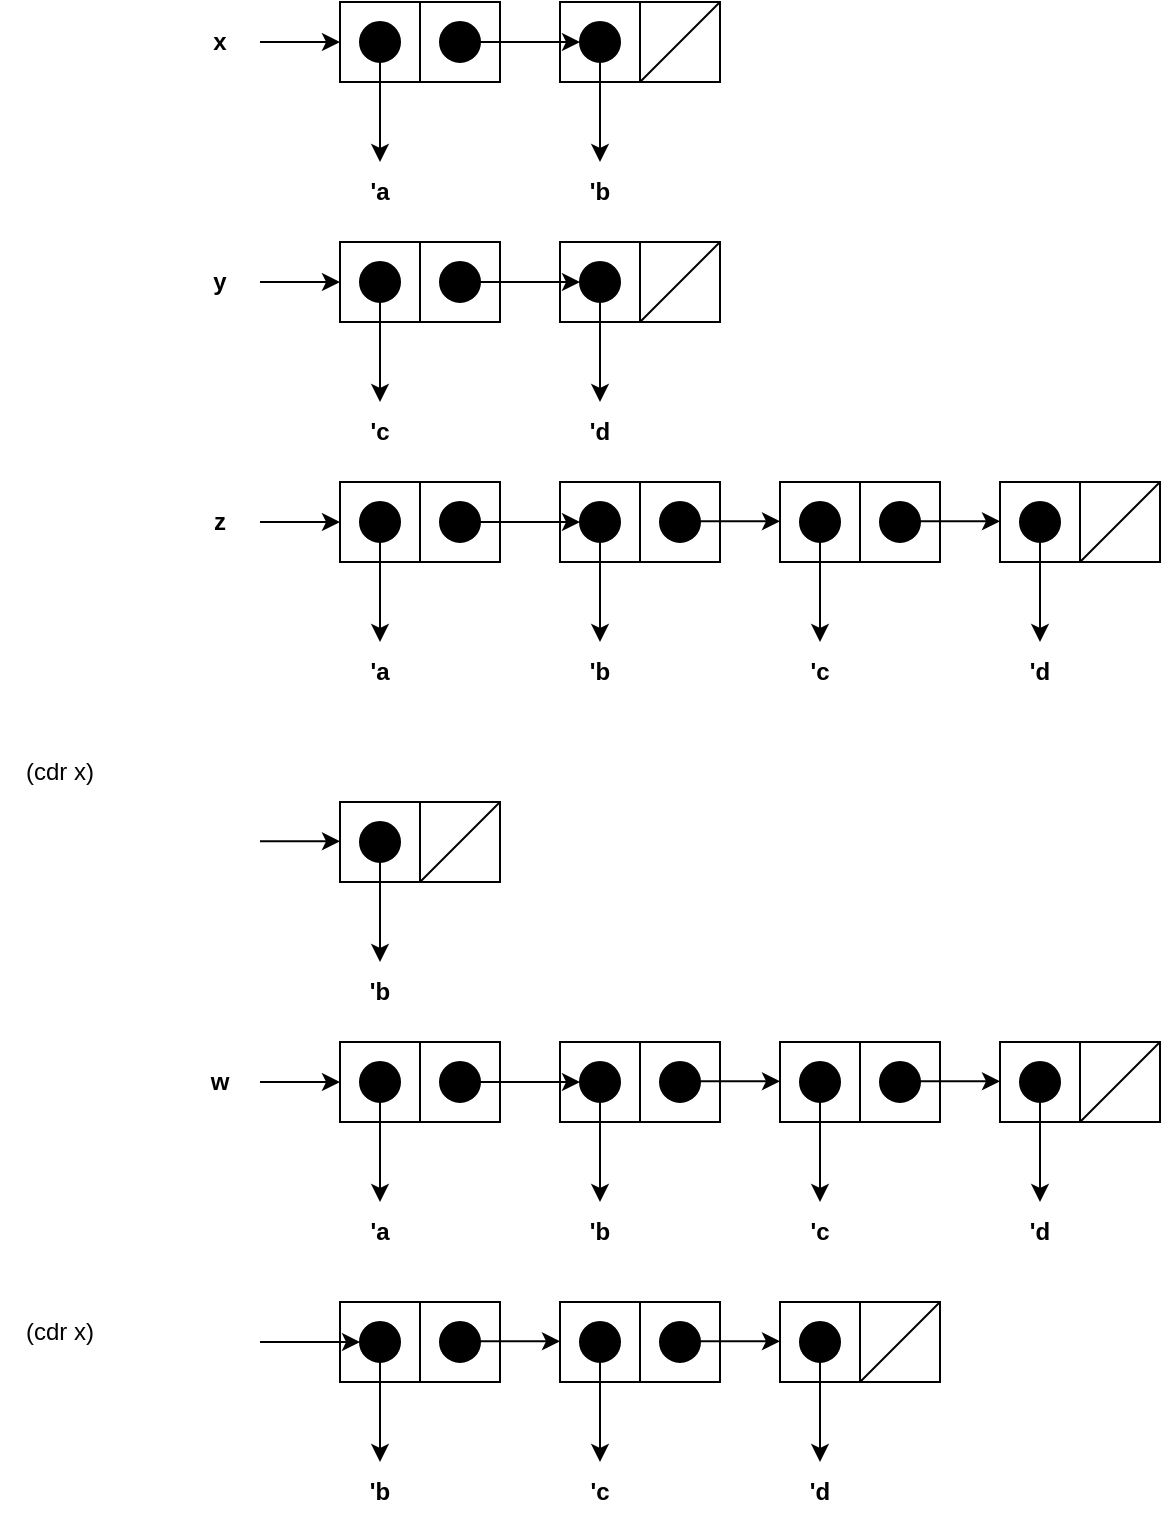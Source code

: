 <mxfile version="20.2.3" type="device"><diagram id="Tv-oYdQ1wU6qQGKBQt0T" name="Page-1"><mxGraphModel dx="702" dy="761" grid="1" gridSize="10" guides="1" tooltips="1" connect="1" arrows="1" fold="1" page="1" pageScale="1" pageWidth="827" pageHeight="1169" math="0" shadow="0"><root><mxCell id="0"/><mxCell id="1" parent="0"/><mxCell id="T-SGaXOJ37_tTPhxC2Xk-292" value="" style="group" parent="1" vertex="1" connectable="0"><mxGeometry x="150" y="280" width="280" height="110" as="geometry"/></mxCell><mxCell id="T-SGaXOJ37_tTPhxC2Xk-293" value="" style="group" parent="T-SGaXOJ37_tTPhxC2Xk-292" vertex="1" connectable="0"><mxGeometry width="210" height="110" as="geometry"/></mxCell><mxCell id="T-SGaXOJ37_tTPhxC2Xk-294" value="" style="group" parent="T-SGaXOJ37_tTPhxC2Xk-293" vertex="1" connectable="0"><mxGeometry x="90" width="80" height="40" as="geometry"/></mxCell><mxCell id="T-SGaXOJ37_tTPhxC2Xk-295" value="" style="rounded=0;whiteSpace=wrap;html=1;fillColor=none;" parent="T-SGaXOJ37_tTPhxC2Xk-294" vertex="1"><mxGeometry width="40" height="40" as="geometry"/></mxCell><mxCell id="T-SGaXOJ37_tTPhxC2Xk-296" value="" style="ellipse;whiteSpace=wrap;html=1;aspect=fixed;fillColor=#000000;" parent="T-SGaXOJ37_tTPhxC2Xk-294" vertex="1"><mxGeometry x="10" y="10" width="20" height="20" as="geometry"/></mxCell><mxCell id="T-SGaXOJ37_tTPhxC2Xk-297" value="" style="rounded=0;whiteSpace=wrap;html=1;fillColor=none;" parent="T-SGaXOJ37_tTPhxC2Xk-294" vertex="1"><mxGeometry x="40" width="40" height="40" as="geometry"/></mxCell><mxCell id="T-SGaXOJ37_tTPhxC2Xk-298" value="" style="ellipse;whiteSpace=wrap;html=1;aspect=fixed;fillColor=#000000;" parent="T-SGaXOJ37_tTPhxC2Xk-294" vertex="1"><mxGeometry x="50" y="10" width="20" height="20" as="geometry"/></mxCell><mxCell id="T-SGaXOJ37_tTPhxC2Xk-299" value="" style="endArrow=classic;html=1;rounded=0;" parent="T-SGaXOJ37_tTPhxC2Xk-293" edge="1"><mxGeometry width="50" height="50" relative="1" as="geometry"><mxPoint x="50" y="20" as="sourcePoint"/><mxPoint x="90" y="20" as="targetPoint"/></mxGeometry></mxCell><mxCell id="T-SGaXOJ37_tTPhxC2Xk-300" value="&lt;b&gt;y&lt;/b&gt;" style="text;html=1;strokeColor=none;fillColor=none;align=center;verticalAlign=middle;whiteSpace=wrap;rounded=0;" parent="T-SGaXOJ37_tTPhxC2Xk-293" vertex="1"><mxGeometry y="5" width="60" height="30" as="geometry"/></mxCell><mxCell id="T-SGaXOJ37_tTPhxC2Xk-301" value="" style="endArrow=classic;html=1;rounded=0;exitX=0.5;exitY=1;exitDx=0;exitDy=0;" parent="T-SGaXOJ37_tTPhxC2Xk-293" source="T-SGaXOJ37_tTPhxC2Xk-296" edge="1"><mxGeometry width="50" height="50" relative="1" as="geometry"><mxPoint x="280" y="230" as="sourcePoint"/><mxPoint x="110" y="80" as="targetPoint"/></mxGeometry></mxCell><mxCell id="T-SGaXOJ37_tTPhxC2Xk-302" value="&lt;b&gt;'c&lt;/b&gt;" style="text;html=1;strokeColor=none;fillColor=none;align=center;verticalAlign=middle;whiteSpace=wrap;rounded=0;" parent="T-SGaXOJ37_tTPhxC2Xk-293" vertex="1"><mxGeometry x="80" y="80" width="60" height="30" as="geometry"/></mxCell><mxCell id="T-SGaXOJ37_tTPhxC2Xk-303" value="" style="endArrow=classic;html=1;rounded=0;exitX=1;exitY=0.5;exitDx=0;exitDy=0;" parent="T-SGaXOJ37_tTPhxC2Xk-293" source="T-SGaXOJ37_tTPhxC2Xk-298" edge="1"><mxGeometry width="50" height="50" relative="1" as="geometry"><mxPoint x="280" y="230" as="sourcePoint"/><mxPoint x="210" y="20" as="targetPoint"/></mxGeometry></mxCell><mxCell id="T-SGaXOJ37_tTPhxC2Xk-304" value="&lt;b&gt;'d&lt;/b&gt;" style="text;html=1;strokeColor=none;fillColor=none;align=center;verticalAlign=middle;whiteSpace=wrap;rounded=0;" parent="T-SGaXOJ37_tTPhxC2Xk-292" vertex="1"><mxGeometry x="190" y="80" width="60" height="30" as="geometry"/></mxCell><mxCell id="T-SGaXOJ37_tTPhxC2Xk-305" value="" style="group" parent="T-SGaXOJ37_tTPhxC2Xk-292" vertex="1" connectable="0"><mxGeometry x="200" width="80" height="80" as="geometry"/></mxCell><mxCell id="T-SGaXOJ37_tTPhxC2Xk-306" value="" style="group" parent="T-SGaXOJ37_tTPhxC2Xk-305" vertex="1" connectable="0"><mxGeometry width="80" height="40" as="geometry"/></mxCell><mxCell id="T-SGaXOJ37_tTPhxC2Xk-307" value="" style="rounded=0;whiteSpace=wrap;html=1;fillColor=none;" parent="T-SGaXOJ37_tTPhxC2Xk-306" vertex="1"><mxGeometry width="40" height="40" as="geometry"/></mxCell><mxCell id="T-SGaXOJ37_tTPhxC2Xk-308" value="" style="ellipse;whiteSpace=wrap;html=1;aspect=fixed;fillColor=#000000;" parent="T-SGaXOJ37_tTPhxC2Xk-306" vertex="1"><mxGeometry x="10" y="10" width="20" height="20" as="geometry"/></mxCell><mxCell id="T-SGaXOJ37_tTPhxC2Xk-309" value="" style="rounded=0;whiteSpace=wrap;html=1;fillColor=none;" parent="T-SGaXOJ37_tTPhxC2Xk-306" vertex="1"><mxGeometry x="40" width="40" height="40" as="geometry"/></mxCell><mxCell id="T-SGaXOJ37_tTPhxC2Xk-310" value="" style="endArrow=none;html=1;rounded=0;" parent="T-SGaXOJ37_tTPhxC2Xk-306" edge="1"><mxGeometry width="50" height="50" relative="1" as="geometry"><mxPoint x="40" y="40" as="sourcePoint"/><mxPoint x="80" as="targetPoint"/></mxGeometry></mxCell><mxCell id="T-SGaXOJ37_tTPhxC2Xk-311" value="" style="endArrow=classic;html=1;rounded=0;exitX=0.5;exitY=1;exitDx=0;exitDy=0;" parent="T-SGaXOJ37_tTPhxC2Xk-305" edge="1"><mxGeometry width="50" height="50" relative="1" as="geometry"><mxPoint x="20" y="30" as="sourcePoint"/><mxPoint x="20" y="80" as="targetPoint"/></mxGeometry></mxCell><mxCell id="T-SGaXOJ37_tTPhxC2Xk-20" value="" style="group" parent="1" vertex="1" connectable="0"><mxGeometry x="150" y="160" width="210" height="110" as="geometry"/></mxCell><mxCell id="T-SGaXOJ37_tTPhxC2Xk-12" value="" style="group" parent="T-SGaXOJ37_tTPhxC2Xk-20" vertex="1" connectable="0"><mxGeometry x="90" width="80" height="40" as="geometry"/></mxCell><mxCell id="T-SGaXOJ37_tTPhxC2Xk-1" value="" style="rounded=0;whiteSpace=wrap;html=1;fillColor=none;" parent="T-SGaXOJ37_tTPhxC2Xk-12" vertex="1"><mxGeometry width="40" height="40" as="geometry"/></mxCell><mxCell id="T-SGaXOJ37_tTPhxC2Xk-3" value="" style="ellipse;whiteSpace=wrap;html=1;aspect=fixed;fillColor=#000000;" parent="T-SGaXOJ37_tTPhxC2Xk-12" vertex="1"><mxGeometry x="10" y="10" width="20" height="20" as="geometry"/></mxCell><mxCell id="T-SGaXOJ37_tTPhxC2Xk-6" value="" style="rounded=0;whiteSpace=wrap;html=1;fillColor=none;" parent="T-SGaXOJ37_tTPhxC2Xk-12" vertex="1"><mxGeometry x="40" width="40" height="40" as="geometry"/></mxCell><mxCell id="T-SGaXOJ37_tTPhxC2Xk-7" value="" style="ellipse;whiteSpace=wrap;html=1;aspect=fixed;fillColor=#000000;" parent="T-SGaXOJ37_tTPhxC2Xk-12" vertex="1"><mxGeometry x="50" y="10" width="20" height="20" as="geometry"/></mxCell><mxCell id="T-SGaXOJ37_tTPhxC2Xk-13" value="" style="endArrow=classic;html=1;rounded=0;" parent="T-SGaXOJ37_tTPhxC2Xk-20" edge="1"><mxGeometry width="50" height="50" relative="1" as="geometry"><mxPoint x="50" y="20" as="sourcePoint"/><mxPoint x="90" y="20" as="targetPoint"/></mxGeometry></mxCell><mxCell id="T-SGaXOJ37_tTPhxC2Xk-14" value="&lt;b&gt;x&lt;/b&gt;" style="text;html=1;strokeColor=none;fillColor=none;align=center;verticalAlign=middle;whiteSpace=wrap;rounded=0;" parent="T-SGaXOJ37_tTPhxC2Xk-20" vertex="1"><mxGeometry y="5" width="60" height="30" as="geometry"/></mxCell><mxCell id="T-SGaXOJ37_tTPhxC2Xk-15" value="" style="endArrow=classic;html=1;rounded=0;exitX=0.5;exitY=1;exitDx=0;exitDy=0;" parent="T-SGaXOJ37_tTPhxC2Xk-20" source="T-SGaXOJ37_tTPhxC2Xk-3" edge="1"><mxGeometry width="50" height="50" relative="1" as="geometry"><mxPoint x="280" y="230" as="sourcePoint"/><mxPoint x="110" y="80" as="targetPoint"/></mxGeometry></mxCell><mxCell id="T-SGaXOJ37_tTPhxC2Xk-18" value="&lt;b&gt;'a&lt;/b&gt;" style="text;html=1;strokeColor=none;fillColor=none;align=center;verticalAlign=middle;whiteSpace=wrap;rounded=0;" parent="T-SGaXOJ37_tTPhxC2Xk-20" vertex="1"><mxGeometry x="80" y="80" width="60" height="30" as="geometry"/></mxCell><mxCell id="T-SGaXOJ37_tTPhxC2Xk-19" value="" style="endArrow=classic;html=1;rounded=0;exitX=1;exitY=0.5;exitDx=0;exitDy=0;" parent="T-SGaXOJ37_tTPhxC2Xk-20" source="T-SGaXOJ37_tTPhxC2Xk-7" edge="1"><mxGeometry width="50" height="50" relative="1" as="geometry"><mxPoint x="280" y="230" as="sourcePoint"/><mxPoint x="210" y="20" as="targetPoint"/></mxGeometry></mxCell><mxCell id="T-SGaXOJ37_tTPhxC2Xk-63" value="&lt;b&gt;'b&lt;/b&gt;" style="text;html=1;strokeColor=none;fillColor=none;align=center;verticalAlign=middle;whiteSpace=wrap;rounded=0;" parent="1" vertex="1"><mxGeometry x="340" y="240" width="60" height="30" as="geometry"/></mxCell><mxCell id="T-SGaXOJ37_tTPhxC2Xk-65" value="" style="group" parent="1" vertex="1" connectable="0"><mxGeometry x="350" y="160" width="80" height="80" as="geometry"/></mxCell><mxCell id="T-SGaXOJ37_tTPhxC2Xk-51" value="" style="group" parent="T-SGaXOJ37_tTPhxC2Xk-65" vertex="1" connectable="0"><mxGeometry width="80" height="40" as="geometry"/></mxCell><mxCell id="T-SGaXOJ37_tTPhxC2Xk-52" value="" style="rounded=0;whiteSpace=wrap;html=1;fillColor=none;" parent="T-SGaXOJ37_tTPhxC2Xk-51" vertex="1"><mxGeometry width="40" height="40" as="geometry"/></mxCell><mxCell id="T-SGaXOJ37_tTPhxC2Xk-53" value="" style="ellipse;whiteSpace=wrap;html=1;aspect=fixed;fillColor=#000000;" parent="T-SGaXOJ37_tTPhxC2Xk-51" vertex="1"><mxGeometry x="10" y="10" width="20" height="20" as="geometry"/></mxCell><mxCell id="T-SGaXOJ37_tTPhxC2Xk-54" value="" style="rounded=0;whiteSpace=wrap;html=1;fillColor=none;" parent="T-SGaXOJ37_tTPhxC2Xk-51" vertex="1"><mxGeometry x="40" width="40" height="40" as="geometry"/></mxCell><mxCell id="T-SGaXOJ37_tTPhxC2Xk-64" value="" style="endArrow=none;html=1;rounded=0;" parent="T-SGaXOJ37_tTPhxC2Xk-51" edge="1"><mxGeometry width="50" height="50" relative="1" as="geometry"><mxPoint x="40" y="40" as="sourcePoint"/><mxPoint x="80" as="targetPoint"/></mxGeometry></mxCell><mxCell id="T-SGaXOJ37_tTPhxC2Xk-62" value="" style="endArrow=classic;html=1;rounded=0;exitX=0.5;exitY=1;exitDx=0;exitDy=0;" parent="T-SGaXOJ37_tTPhxC2Xk-65" edge="1"><mxGeometry width="50" height="50" relative="1" as="geometry"><mxPoint x="20" y="30" as="sourcePoint"/><mxPoint x="20" y="80" as="targetPoint"/></mxGeometry></mxCell><mxCell id="T-SGaXOJ37_tTPhxC2Xk-366" value="" style="group" parent="1" vertex="1" connectable="0"><mxGeometry x="150" y="400" width="210" height="110" as="geometry"/></mxCell><mxCell id="T-SGaXOJ37_tTPhxC2Xk-367" value="" style="group" parent="T-SGaXOJ37_tTPhxC2Xk-366" vertex="1" connectable="0"><mxGeometry x="90" width="80" height="40" as="geometry"/></mxCell><mxCell id="T-SGaXOJ37_tTPhxC2Xk-368" value="" style="rounded=0;whiteSpace=wrap;html=1;fillColor=none;" parent="T-SGaXOJ37_tTPhxC2Xk-367" vertex="1"><mxGeometry width="40" height="40" as="geometry"/></mxCell><mxCell id="T-SGaXOJ37_tTPhxC2Xk-369" value="" style="ellipse;whiteSpace=wrap;html=1;aspect=fixed;fillColor=#000000;" parent="T-SGaXOJ37_tTPhxC2Xk-367" vertex="1"><mxGeometry x="10" y="10" width="20" height="20" as="geometry"/></mxCell><mxCell id="T-SGaXOJ37_tTPhxC2Xk-370" value="" style="rounded=0;whiteSpace=wrap;html=1;fillColor=none;" parent="T-SGaXOJ37_tTPhxC2Xk-367" vertex="1"><mxGeometry x="40" width="40" height="40" as="geometry"/></mxCell><mxCell id="T-SGaXOJ37_tTPhxC2Xk-371" value="" style="ellipse;whiteSpace=wrap;html=1;aspect=fixed;fillColor=#000000;" parent="T-SGaXOJ37_tTPhxC2Xk-367" vertex="1"><mxGeometry x="50" y="10" width="20" height="20" as="geometry"/></mxCell><mxCell id="T-SGaXOJ37_tTPhxC2Xk-372" value="" style="endArrow=classic;html=1;rounded=0;" parent="T-SGaXOJ37_tTPhxC2Xk-366" edge="1"><mxGeometry width="50" height="50" relative="1" as="geometry"><mxPoint x="50" y="20" as="sourcePoint"/><mxPoint x="90" y="20" as="targetPoint"/></mxGeometry></mxCell><mxCell id="T-SGaXOJ37_tTPhxC2Xk-373" value="&lt;b&gt;z&lt;/b&gt;" style="text;html=1;strokeColor=none;fillColor=none;align=center;verticalAlign=middle;whiteSpace=wrap;rounded=0;" parent="T-SGaXOJ37_tTPhxC2Xk-366" vertex="1"><mxGeometry y="5" width="60" height="30" as="geometry"/></mxCell><mxCell id="T-SGaXOJ37_tTPhxC2Xk-374" value="" style="endArrow=classic;html=1;rounded=0;exitX=0.5;exitY=1;exitDx=0;exitDy=0;" parent="T-SGaXOJ37_tTPhxC2Xk-366" source="T-SGaXOJ37_tTPhxC2Xk-369" edge="1"><mxGeometry width="50" height="50" relative="1" as="geometry"><mxPoint x="280" y="230" as="sourcePoint"/><mxPoint x="110" y="80" as="targetPoint"/></mxGeometry></mxCell><mxCell id="T-SGaXOJ37_tTPhxC2Xk-375" value="&lt;b&gt;'a&lt;/b&gt;" style="text;html=1;strokeColor=none;fillColor=none;align=center;verticalAlign=middle;whiteSpace=wrap;rounded=0;" parent="T-SGaXOJ37_tTPhxC2Xk-366" vertex="1"><mxGeometry x="80" y="80" width="60" height="30" as="geometry"/></mxCell><mxCell id="T-SGaXOJ37_tTPhxC2Xk-376" value="" style="endArrow=classic;html=1;rounded=0;exitX=1;exitY=0.5;exitDx=0;exitDy=0;" parent="T-SGaXOJ37_tTPhxC2Xk-366" source="T-SGaXOJ37_tTPhxC2Xk-371" edge="1"><mxGeometry width="50" height="50" relative="1" as="geometry"><mxPoint x="280" y="230" as="sourcePoint"/><mxPoint x="210" y="20" as="targetPoint"/></mxGeometry></mxCell><mxCell id="T-SGaXOJ37_tTPhxC2Xk-377" value="&lt;b&gt;'b&lt;/b&gt;" style="text;html=1;strokeColor=none;fillColor=none;align=center;verticalAlign=middle;whiteSpace=wrap;rounded=0;" parent="1" vertex="1"><mxGeometry x="340" y="480" width="60" height="30" as="geometry"/></mxCell><mxCell id="T-SGaXOJ37_tTPhxC2Xk-378" value="" style="group" parent="1" vertex="1" connectable="0"><mxGeometry x="350" y="400" width="80" height="80" as="geometry"/></mxCell><mxCell id="T-SGaXOJ37_tTPhxC2Xk-379" value="" style="group" parent="T-SGaXOJ37_tTPhxC2Xk-378" vertex="1" connectable="0"><mxGeometry width="80" height="40" as="geometry"/></mxCell><mxCell id="T-SGaXOJ37_tTPhxC2Xk-380" value="" style="rounded=0;whiteSpace=wrap;html=1;fillColor=none;" parent="T-SGaXOJ37_tTPhxC2Xk-379" vertex="1"><mxGeometry width="40" height="40" as="geometry"/></mxCell><mxCell id="T-SGaXOJ37_tTPhxC2Xk-381" value="" style="ellipse;whiteSpace=wrap;html=1;aspect=fixed;fillColor=#000000;" parent="T-SGaXOJ37_tTPhxC2Xk-379" vertex="1"><mxGeometry x="10" y="10" width="20" height="20" as="geometry"/></mxCell><mxCell id="T-SGaXOJ37_tTPhxC2Xk-385" value="" style="ellipse;whiteSpace=wrap;html=1;aspect=fixed;fillColor=#000000;" parent="T-SGaXOJ37_tTPhxC2Xk-379" vertex="1"><mxGeometry x="50" y="10" width="20" height="20" as="geometry"/></mxCell><mxCell id="T-SGaXOJ37_tTPhxC2Xk-386" value="" style="rounded=0;whiteSpace=wrap;html=1;fillColor=none;" parent="T-SGaXOJ37_tTPhxC2Xk-379" vertex="1"><mxGeometry x="40" width="40" height="40" as="geometry"/></mxCell><mxCell id="T-SGaXOJ37_tTPhxC2Xk-384" value="" style="endArrow=classic;html=1;rounded=0;exitX=0.5;exitY=1;exitDx=0;exitDy=0;" parent="T-SGaXOJ37_tTPhxC2Xk-378" edge="1"><mxGeometry width="50" height="50" relative="1" as="geometry"><mxPoint x="20" y="30" as="sourcePoint"/><mxPoint x="20" y="80" as="targetPoint"/></mxGeometry></mxCell><mxCell id="T-SGaXOJ37_tTPhxC2Xk-387" value="" style="ellipse;whiteSpace=wrap;html=1;aspect=fixed;fillColor=#000000;" parent="1" vertex="1"><mxGeometry x="470" y="410.0" width="20" height="20" as="geometry"/></mxCell><mxCell id="T-SGaXOJ37_tTPhxC2Xk-388" value="" style="rounded=0;whiteSpace=wrap;html=1;fillColor=none;" parent="1" vertex="1"><mxGeometry x="460" y="400.0" width="40" height="40" as="geometry"/></mxCell><mxCell id="T-SGaXOJ37_tTPhxC2Xk-389" value="" style="ellipse;whiteSpace=wrap;html=1;aspect=fixed;fillColor=#000000;" parent="1" vertex="1"><mxGeometry x="510" y="410.0" width="20" height="20" as="geometry"/></mxCell><mxCell id="T-SGaXOJ37_tTPhxC2Xk-390" value="" style="rounded=0;whiteSpace=wrap;html=1;fillColor=none;" parent="1" vertex="1"><mxGeometry x="500" y="400.0" width="40" height="40" as="geometry"/></mxCell><mxCell id="T-SGaXOJ37_tTPhxC2Xk-391" value="" style="endArrow=classic;html=1;rounded=0;" parent="1" edge="1"><mxGeometry width="50" height="50" relative="1" as="geometry"><mxPoint x="420" y="419.66" as="sourcePoint"/><mxPoint x="460" y="419.66" as="targetPoint"/></mxGeometry></mxCell><mxCell id="T-SGaXOJ37_tTPhxC2Xk-392" value="&lt;b&gt;'c&lt;/b&gt;" style="text;html=1;strokeColor=none;fillColor=none;align=center;verticalAlign=middle;whiteSpace=wrap;rounded=0;" parent="1" vertex="1"><mxGeometry x="450" y="480.0" width="60" height="30" as="geometry"/></mxCell><mxCell id="T-SGaXOJ37_tTPhxC2Xk-393" value="" style="endArrow=classic;html=1;rounded=0;exitX=0.5;exitY=1;exitDx=0;exitDy=0;" parent="1" edge="1"><mxGeometry width="50" height="50" relative="1" as="geometry"><mxPoint x="480" y="430" as="sourcePoint"/><mxPoint x="480" y="480" as="targetPoint"/></mxGeometry></mxCell><mxCell id="T-SGaXOJ37_tTPhxC2Xk-401" value="" style="ellipse;whiteSpace=wrap;html=1;aspect=fixed;fillColor=#000000;" parent="1" vertex="1"><mxGeometry x="580" y="410" width="20" height="20" as="geometry"/></mxCell><mxCell id="T-SGaXOJ37_tTPhxC2Xk-402" value="" style="rounded=0;whiteSpace=wrap;html=1;fillColor=none;" parent="1" vertex="1"><mxGeometry x="570" y="400" width="40" height="40" as="geometry"/></mxCell><mxCell id="T-SGaXOJ37_tTPhxC2Xk-403" value="" style="endArrow=classic;html=1;rounded=0;" parent="1" edge="1"><mxGeometry width="50" height="50" relative="1" as="geometry"><mxPoint x="530" y="419.66" as="sourcePoint"/><mxPoint x="570" y="419.66" as="targetPoint"/></mxGeometry></mxCell><mxCell id="T-SGaXOJ37_tTPhxC2Xk-404" value="&lt;b&gt;'d&lt;/b&gt;" style="text;html=1;strokeColor=none;fillColor=none;align=center;verticalAlign=middle;whiteSpace=wrap;rounded=0;" parent="1" vertex="1"><mxGeometry x="560" y="480" width="60" height="30" as="geometry"/></mxCell><mxCell id="T-SGaXOJ37_tTPhxC2Xk-405" value="" style="endArrow=classic;html=1;rounded=0;exitX=0.5;exitY=1;exitDx=0;exitDy=0;" parent="1" edge="1"><mxGeometry width="50" height="50" relative="1" as="geometry"><mxPoint x="590" y="430.0" as="sourcePoint"/><mxPoint x="590" y="480.0" as="targetPoint"/></mxGeometry></mxCell><mxCell id="T-SGaXOJ37_tTPhxC2Xk-406" value="" style="rounded=0;whiteSpace=wrap;html=1;fillColor=none;" parent="1" vertex="1"><mxGeometry x="610" y="400.0" width="40" height="40" as="geometry"/></mxCell><mxCell id="T-SGaXOJ37_tTPhxC2Xk-407" value="" style="endArrow=none;html=1;rounded=0;" parent="1" edge="1"><mxGeometry width="50" height="50" relative="1" as="geometry"><mxPoint x="610" y="440.0" as="sourcePoint"/><mxPoint x="650" y="400.0" as="targetPoint"/></mxGeometry></mxCell><mxCell id="T-SGaXOJ37_tTPhxC2Xk-408" value="(cdr x)" style="text;html=1;strokeColor=none;fillColor=none;align=center;verticalAlign=middle;whiteSpace=wrap;rounded=0;" parent="1" vertex="1"><mxGeometry x="70" y="530" width="60" height="30" as="geometry"/></mxCell><mxCell id="5099QNFH62Z-GMlctxuz-8" value="" style="ellipse;whiteSpace=wrap;html=1;aspect=fixed;fillColor=#000000;" vertex="1" parent="1"><mxGeometry x="250" y="570" width="20" height="20" as="geometry"/></mxCell><mxCell id="5099QNFH62Z-GMlctxuz-9" value="" style="rounded=0;whiteSpace=wrap;html=1;fillColor=none;" vertex="1" parent="1"><mxGeometry x="240" y="560" width="40" height="40" as="geometry"/></mxCell><mxCell id="5099QNFH62Z-GMlctxuz-10" value="" style="endArrow=classic;html=1;rounded=0;" edge="1" parent="1"><mxGeometry width="50" height="50" relative="1" as="geometry"><mxPoint x="200" y="579.66" as="sourcePoint"/><mxPoint x="240" y="579.66" as="targetPoint"/></mxGeometry></mxCell><mxCell id="5099QNFH62Z-GMlctxuz-11" value="&lt;b&gt;'b&lt;/b&gt;" style="text;html=1;strokeColor=none;fillColor=none;align=center;verticalAlign=middle;whiteSpace=wrap;rounded=0;" vertex="1" parent="1"><mxGeometry x="230" y="640" width="60" height="30" as="geometry"/></mxCell><mxCell id="5099QNFH62Z-GMlctxuz-12" value="" style="endArrow=classic;html=1;rounded=0;exitX=0.5;exitY=1;exitDx=0;exitDy=0;" edge="1" parent="1"><mxGeometry width="50" height="50" relative="1" as="geometry"><mxPoint x="260" y="590.0" as="sourcePoint"/><mxPoint x="260" y="640.0" as="targetPoint"/></mxGeometry></mxCell><mxCell id="5099QNFH62Z-GMlctxuz-13" value="" style="rounded=0;whiteSpace=wrap;html=1;fillColor=none;" vertex="1" parent="1"><mxGeometry x="280" y="560.0" width="40" height="40" as="geometry"/></mxCell><mxCell id="5099QNFH62Z-GMlctxuz-14" value="" style="endArrow=none;html=1;rounded=0;" edge="1" parent="1"><mxGeometry width="50" height="50" relative="1" as="geometry"><mxPoint x="280" y="600.0" as="sourcePoint"/><mxPoint x="320" y="560.0" as="targetPoint"/></mxGeometry></mxCell><mxCell id="5099QNFH62Z-GMlctxuz-15" value="" style="group" vertex="1" connectable="0" parent="1"><mxGeometry x="150" y="680" width="210" height="110" as="geometry"/></mxCell><mxCell id="5099QNFH62Z-GMlctxuz-16" value="" style="group" vertex="1" connectable="0" parent="5099QNFH62Z-GMlctxuz-15"><mxGeometry x="90" width="80" height="40" as="geometry"/></mxCell><mxCell id="5099QNFH62Z-GMlctxuz-17" value="" style="rounded=0;whiteSpace=wrap;html=1;fillColor=none;" vertex="1" parent="5099QNFH62Z-GMlctxuz-16"><mxGeometry width="40" height="40" as="geometry"/></mxCell><mxCell id="5099QNFH62Z-GMlctxuz-18" value="" style="ellipse;whiteSpace=wrap;html=1;aspect=fixed;fillColor=#000000;" vertex="1" parent="5099QNFH62Z-GMlctxuz-16"><mxGeometry x="10" y="10" width="20" height="20" as="geometry"/></mxCell><mxCell id="5099QNFH62Z-GMlctxuz-19" value="" style="rounded=0;whiteSpace=wrap;html=1;fillColor=none;" vertex="1" parent="5099QNFH62Z-GMlctxuz-16"><mxGeometry x="40" width="40" height="40" as="geometry"/></mxCell><mxCell id="5099QNFH62Z-GMlctxuz-20" value="" style="ellipse;whiteSpace=wrap;html=1;aspect=fixed;fillColor=#000000;" vertex="1" parent="5099QNFH62Z-GMlctxuz-16"><mxGeometry x="50" y="10" width="20" height="20" as="geometry"/></mxCell><mxCell id="5099QNFH62Z-GMlctxuz-21" value="" style="endArrow=classic;html=1;rounded=0;" edge="1" parent="5099QNFH62Z-GMlctxuz-15"><mxGeometry width="50" height="50" relative="1" as="geometry"><mxPoint x="50" y="20" as="sourcePoint"/><mxPoint x="90" y="20" as="targetPoint"/></mxGeometry></mxCell><mxCell id="5099QNFH62Z-GMlctxuz-22" value="&lt;b&gt;w&lt;/b&gt;" style="text;html=1;strokeColor=none;fillColor=none;align=center;verticalAlign=middle;whiteSpace=wrap;rounded=0;" vertex="1" parent="5099QNFH62Z-GMlctxuz-15"><mxGeometry y="5" width="60" height="30" as="geometry"/></mxCell><mxCell id="5099QNFH62Z-GMlctxuz-23" value="" style="endArrow=classic;html=1;rounded=0;exitX=0.5;exitY=1;exitDx=0;exitDy=0;" edge="1" parent="5099QNFH62Z-GMlctxuz-15" source="5099QNFH62Z-GMlctxuz-18"><mxGeometry width="50" height="50" relative="1" as="geometry"><mxPoint x="280" y="230" as="sourcePoint"/><mxPoint x="110" y="80" as="targetPoint"/></mxGeometry></mxCell><mxCell id="5099QNFH62Z-GMlctxuz-24" value="&lt;b&gt;'a&lt;/b&gt;" style="text;html=1;strokeColor=none;fillColor=none;align=center;verticalAlign=middle;whiteSpace=wrap;rounded=0;" vertex="1" parent="5099QNFH62Z-GMlctxuz-15"><mxGeometry x="80" y="80" width="60" height="30" as="geometry"/></mxCell><mxCell id="5099QNFH62Z-GMlctxuz-25" value="" style="endArrow=classic;html=1;rounded=0;exitX=1;exitY=0.5;exitDx=0;exitDy=0;" edge="1" parent="5099QNFH62Z-GMlctxuz-15" source="5099QNFH62Z-GMlctxuz-20"><mxGeometry width="50" height="50" relative="1" as="geometry"><mxPoint x="280" y="230" as="sourcePoint"/><mxPoint x="210" y="20" as="targetPoint"/></mxGeometry></mxCell><mxCell id="5099QNFH62Z-GMlctxuz-26" value="&lt;b&gt;'b&lt;/b&gt;" style="text;html=1;strokeColor=none;fillColor=none;align=center;verticalAlign=middle;whiteSpace=wrap;rounded=0;" vertex="1" parent="1"><mxGeometry x="340" y="760" width="60" height="30" as="geometry"/></mxCell><mxCell id="5099QNFH62Z-GMlctxuz-27" value="" style="group" vertex="1" connectable="0" parent="1"><mxGeometry x="350" y="680" width="80" height="80" as="geometry"/></mxCell><mxCell id="5099QNFH62Z-GMlctxuz-28" value="" style="group" vertex="1" connectable="0" parent="5099QNFH62Z-GMlctxuz-27"><mxGeometry width="80" height="40" as="geometry"/></mxCell><mxCell id="5099QNFH62Z-GMlctxuz-29" value="" style="rounded=0;whiteSpace=wrap;html=1;fillColor=none;" vertex="1" parent="5099QNFH62Z-GMlctxuz-28"><mxGeometry width="40" height="40" as="geometry"/></mxCell><mxCell id="5099QNFH62Z-GMlctxuz-30" value="" style="ellipse;whiteSpace=wrap;html=1;aspect=fixed;fillColor=#000000;" vertex="1" parent="5099QNFH62Z-GMlctxuz-28"><mxGeometry x="10" y="10" width="20" height="20" as="geometry"/></mxCell><mxCell id="5099QNFH62Z-GMlctxuz-31" value="" style="ellipse;whiteSpace=wrap;html=1;aspect=fixed;fillColor=#000000;" vertex="1" parent="5099QNFH62Z-GMlctxuz-28"><mxGeometry x="50" y="10" width="20" height="20" as="geometry"/></mxCell><mxCell id="5099QNFH62Z-GMlctxuz-32" value="" style="rounded=0;whiteSpace=wrap;html=1;fillColor=none;" vertex="1" parent="5099QNFH62Z-GMlctxuz-28"><mxGeometry x="40" width="40" height="40" as="geometry"/></mxCell><mxCell id="5099QNFH62Z-GMlctxuz-33" value="" style="endArrow=classic;html=1;rounded=0;exitX=0.5;exitY=1;exitDx=0;exitDy=0;" edge="1" parent="5099QNFH62Z-GMlctxuz-27"><mxGeometry width="50" height="50" relative="1" as="geometry"><mxPoint x="20" y="30" as="sourcePoint"/><mxPoint x="20" y="80" as="targetPoint"/></mxGeometry></mxCell><mxCell id="5099QNFH62Z-GMlctxuz-34" value="" style="ellipse;whiteSpace=wrap;html=1;aspect=fixed;fillColor=#000000;" vertex="1" parent="1"><mxGeometry x="470" y="690.0" width="20" height="20" as="geometry"/></mxCell><mxCell id="5099QNFH62Z-GMlctxuz-35" value="" style="rounded=0;whiteSpace=wrap;html=1;fillColor=none;" vertex="1" parent="1"><mxGeometry x="460" y="680.0" width="40" height="40" as="geometry"/></mxCell><mxCell id="5099QNFH62Z-GMlctxuz-36" value="" style="ellipse;whiteSpace=wrap;html=1;aspect=fixed;fillColor=#000000;" vertex="1" parent="1"><mxGeometry x="510" y="690.0" width="20" height="20" as="geometry"/></mxCell><mxCell id="5099QNFH62Z-GMlctxuz-37" value="" style="rounded=0;whiteSpace=wrap;html=1;fillColor=none;" vertex="1" parent="1"><mxGeometry x="500" y="680.0" width="40" height="40" as="geometry"/></mxCell><mxCell id="5099QNFH62Z-GMlctxuz-38" value="" style="endArrow=classic;html=1;rounded=0;" edge="1" parent="1"><mxGeometry width="50" height="50" relative="1" as="geometry"><mxPoint x="420" y="699.66" as="sourcePoint"/><mxPoint x="460" y="699.66" as="targetPoint"/></mxGeometry></mxCell><mxCell id="5099QNFH62Z-GMlctxuz-39" value="&lt;b&gt;'c&lt;/b&gt;" style="text;html=1;strokeColor=none;fillColor=none;align=center;verticalAlign=middle;whiteSpace=wrap;rounded=0;" vertex="1" parent="1"><mxGeometry x="450" y="760.0" width="60" height="30" as="geometry"/></mxCell><mxCell id="5099QNFH62Z-GMlctxuz-40" value="" style="endArrow=classic;html=1;rounded=0;exitX=0.5;exitY=1;exitDx=0;exitDy=0;" edge="1" parent="1"><mxGeometry width="50" height="50" relative="1" as="geometry"><mxPoint x="480" y="710" as="sourcePoint"/><mxPoint x="480" y="760" as="targetPoint"/></mxGeometry></mxCell><mxCell id="5099QNFH62Z-GMlctxuz-41" value="" style="ellipse;whiteSpace=wrap;html=1;aspect=fixed;fillColor=#000000;" vertex="1" parent="1"><mxGeometry x="580" y="690" width="20" height="20" as="geometry"/></mxCell><mxCell id="5099QNFH62Z-GMlctxuz-42" value="" style="rounded=0;whiteSpace=wrap;html=1;fillColor=none;" vertex="1" parent="1"><mxGeometry x="570" y="680" width="40" height="40" as="geometry"/></mxCell><mxCell id="5099QNFH62Z-GMlctxuz-43" value="" style="endArrow=classic;html=1;rounded=0;" edge="1" parent="1"><mxGeometry width="50" height="50" relative="1" as="geometry"><mxPoint x="530" y="699.66" as="sourcePoint"/><mxPoint x="570" y="699.66" as="targetPoint"/></mxGeometry></mxCell><mxCell id="5099QNFH62Z-GMlctxuz-44" value="&lt;b&gt;'d&lt;/b&gt;" style="text;html=1;strokeColor=none;fillColor=none;align=center;verticalAlign=middle;whiteSpace=wrap;rounded=0;" vertex="1" parent="1"><mxGeometry x="560" y="760" width="60" height="30" as="geometry"/></mxCell><mxCell id="5099QNFH62Z-GMlctxuz-45" value="" style="endArrow=classic;html=1;rounded=0;exitX=0.5;exitY=1;exitDx=0;exitDy=0;" edge="1" parent="1"><mxGeometry width="50" height="50" relative="1" as="geometry"><mxPoint x="590" y="710.0" as="sourcePoint"/><mxPoint x="590" y="760.0" as="targetPoint"/></mxGeometry></mxCell><mxCell id="5099QNFH62Z-GMlctxuz-46" value="" style="rounded=0;whiteSpace=wrap;html=1;fillColor=none;" vertex="1" parent="1"><mxGeometry x="610" y="680.0" width="40" height="40" as="geometry"/></mxCell><mxCell id="5099QNFH62Z-GMlctxuz-47" value="" style="endArrow=none;html=1;rounded=0;" edge="1" parent="1"><mxGeometry width="50" height="50" relative="1" as="geometry"><mxPoint x="610" y="720.0" as="sourcePoint"/><mxPoint x="650" y="680.0" as="targetPoint"/></mxGeometry></mxCell><mxCell id="5099QNFH62Z-GMlctxuz-56" value="(cdr x)" style="text;html=1;strokeColor=none;fillColor=none;align=center;verticalAlign=middle;whiteSpace=wrap;rounded=0;" vertex="1" parent="1"><mxGeometry x="70" y="810" width="60" height="30" as="geometry"/></mxCell><mxCell id="5099QNFH62Z-GMlctxuz-58" value="" style="endArrow=classic;html=1;rounded=0;exitX=1;exitY=0.5;exitDx=0;exitDy=0;" edge="1" parent="1"><mxGeometry width="50" height="50" relative="1" as="geometry"><mxPoint x="200" y="830" as="sourcePoint"/><mxPoint x="250" y="830" as="targetPoint"/></mxGeometry></mxCell><mxCell id="5099QNFH62Z-GMlctxuz-59" value="&lt;b&gt;'b&lt;/b&gt;" style="text;html=1;strokeColor=none;fillColor=none;align=center;verticalAlign=middle;whiteSpace=wrap;rounded=0;" vertex="1" parent="1"><mxGeometry x="230" y="890" width="60" height="30" as="geometry"/></mxCell><mxCell id="5099QNFH62Z-GMlctxuz-60" value="" style="group" vertex="1" connectable="0" parent="1"><mxGeometry x="240" y="810" width="80" height="80" as="geometry"/></mxCell><mxCell id="5099QNFH62Z-GMlctxuz-61" value="" style="group" vertex="1" connectable="0" parent="5099QNFH62Z-GMlctxuz-60"><mxGeometry width="80" height="40" as="geometry"/></mxCell><mxCell id="5099QNFH62Z-GMlctxuz-62" value="" style="rounded=0;whiteSpace=wrap;html=1;fillColor=none;" vertex="1" parent="5099QNFH62Z-GMlctxuz-61"><mxGeometry width="40" height="40" as="geometry"/></mxCell><mxCell id="5099QNFH62Z-GMlctxuz-63" value="" style="ellipse;whiteSpace=wrap;html=1;aspect=fixed;fillColor=#000000;" vertex="1" parent="5099QNFH62Z-GMlctxuz-61"><mxGeometry x="10" y="10" width="20" height="20" as="geometry"/></mxCell><mxCell id="5099QNFH62Z-GMlctxuz-64" value="" style="ellipse;whiteSpace=wrap;html=1;aspect=fixed;fillColor=#000000;" vertex="1" parent="5099QNFH62Z-GMlctxuz-61"><mxGeometry x="50" y="10" width="20" height="20" as="geometry"/></mxCell><mxCell id="5099QNFH62Z-GMlctxuz-65" value="" style="rounded=0;whiteSpace=wrap;html=1;fillColor=none;" vertex="1" parent="5099QNFH62Z-GMlctxuz-61"><mxGeometry x="40" width="40" height="40" as="geometry"/></mxCell><mxCell id="5099QNFH62Z-GMlctxuz-66" value="" style="endArrow=classic;html=1;rounded=0;exitX=0.5;exitY=1;exitDx=0;exitDy=0;" edge="1" parent="5099QNFH62Z-GMlctxuz-60"><mxGeometry width="50" height="50" relative="1" as="geometry"><mxPoint x="20" y="30" as="sourcePoint"/><mxPoint x="20" y="80" as="targetPoint"/></mxGeometry></mxCell><mxCell id="5099QNFH62Z-GMlctxuz-67" value="" style="ellipse;whiteSpace=wrap;html=1;aspect=fixed;fillColor=#000000;" vertex="1" parent="1"><mxGeometry x="360" y="820.0" width="20" height="20" as="geometry"/></mxCell><mxCell id="5099QNFH62Z-GMlctxuz-68" value="" style="rounded=0;whiteSpace=wrap;html=1;fillColor=none;" vertex="1" parent="1"><mxGeometry x="350" y="810.0" width="40" height="40" as="geometry"/></mxCell><mxCell id="5099QNFH62Z-GMlctxuz-69" value="" style="ellipse;whiteSpace=wrap;html=1;aspect=fixed;fillColor=#000000;" vertex="1" parent="1"><mxGeometry x="400" y="820.0" width="20" height="20" as="geometry"/></mxCell><mxCell id="5099QNFH62Z-GMlctxuz-70" value="" style="rounded=0;whiteSpace=wrap;html=1;fillColor=none;" vertex="1" parent="1"><mxGeometry x="390" y="810.0" width="40" height="40" as="geometry"/></mxCell><mxCell id="5099QNFH62Z-GMlctxuz-71" value="" style="endArrow=classic;html=1;rounded=0;" edge="1" parent="1"><mxGeometry width="50" height="50" relative="1" as="geometry"><mxPoint x="310" y="829.66" as="sourcePoint"/><mxPoint x="350" y="829.66" as="targetPoint"/></mxGeometry></mxCell><mxCell id="5099QNFH62Z-GMlctxuz-72" value="&lt;b&gt;'c&lt;/b&gt;" style="text;html=1;strokeColor=none;fillColor=none;align=center;verticalAlign=middle;whiteSpace=wrap;rounded=0;" vertex="1" parent="1"><mxGeometry x="340" y="890.0" width="60" height="30" as="geometry"/></mxCell><mxCell id="5099QNFH62Z-GMlctxuz-73" value="" style="endArrow=classic;html=1;rounded=0;exitX=0.5;exitY=1;exitDx=0;exitDy=0;" edge="1" parent="1"><mxGeometry width="50" height="50" relative="1" as="geometry"><mxPoint x="370" y="840" as="sourcePoint"/><mxPoint x="370" y="890" as="targetPoint"/></mxGeometry></mxCell><mxCell id="5099QNFH62Z-GMlctxuz-74" value="" style="ellipse;whiteSpace=wrap;html=1;aspect=fixed;fillColor=#000000;" vertex="1" parent="1"><mxGeometry x="470" y="820" width="20" height="20" as="geometry"/></mxCell><mxCell id="5099QNFH62Z-GMlctxuz-75" value="" style="rounded=0;whiteSpace=wrap;html=1;fillColor=none;" vertex="1" parent="1"><mxGeometry x="460" y="810" width="40" height="40" as="geometry"/></mxCell><mxCell id="5099QNFH62Z-GMlctxuz-76" value="" style="endArrow=classic;html=1;rounded=0;" edge="1" parent="1"><mxGeometry width="50" height="50" relative="1" as="geometry"><mxPoint x="420" y="829.66" as="sourcePoint"/><mxPoint x="460" y="829.66" as="targetPoint"/></mxGeometry></mxCell><mxCell id="5099QNFH62Z-GMlctxuz-77" value="&lt;b&gt;'d&lt;/b&gt;" style="text;html=1;strokeColor=none;fillColor=none;align=center;verticalAlign=middle;whiteSpace=wrap;rounded=0;" vertex="1" parent="1"><mxGeometry x="450" y="890" width="60" height="30" as="geometry"/></mxCell><mxCell id="5099QNFH62Z-GMlctxuz-78" value="" style="endArrow=classic;html=1;rounded=0;exitX=0.5;exitY=1;exitDx=0;exitDy=0;" edge="1" parent="1"><mxGeometry width="50" height="50" relative="1" as="geometry"><mxPoint x="480" y="840.0" as="sourcePoint"/><mxPoint x="480" y="890.0" as="targetPoint"/></mxGeometry></mxCell><mxCell id="5099QNFH62Z-GMlctxuz-79" value="" style="rounded=0;whiteSpace=wrap;html=1;fillColor=none;" vertex="1" parent="1"><mxGeometry x="500" y="810.0" width="40" height="40" as="geometry"/></mxCell><mxCell id="5099QNFH62Z-GMlctxuz-80" value="" style="endArrow=none;html=1;rounded=0;" edge="1" parent="1"><mxGeometry width="50" height="50" relative="1" as="geometry"><mxPoint x="500" y="850.0" as="sourcePoint"/><mxPoint x="540" y="810.0" as="targetPoint"/></mxGeometry></mxCell></root></mxGraphModel></diagram></mxfile>